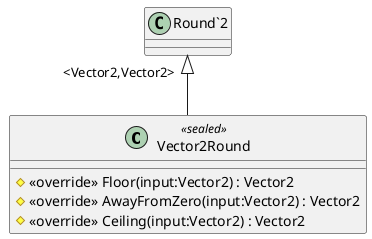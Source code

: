 @startuml
class Vector2Round <<sealed>> {
    # <<override>> Floor(input:Vector2) : Vector2
    # <<override>> AwayFromZero(input:Vector2) : Vector2
    # <<override>> Ceiling(input:Vector2) : Vector2
}
"Round`2" "<Vector2,Vector2>" <|-- Vector2Round
@enduml
